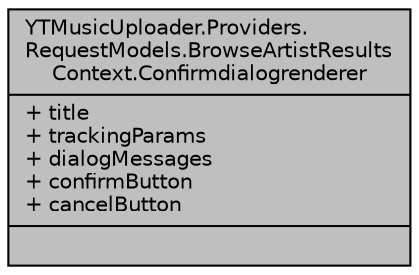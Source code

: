 digraph "YTMusicUploader.Providers.RequestModels.BrowseArtistResultsContext.Confirmdialogrenderer"
{
 // LATEX_PDF_SIZE
  edge [fontname="Helvetica",fontsize="10",labelfontname="Helvetica",labelfontsize="10"];
  node [fontname="Helvetica",fontsize="10",shape=record];
  Node1 [label="{YTMusicUploader.Providers.\lRequestModels.BrowseArtistResults\lContext.Confirmdialogrenderer\n|+ title\l+ trackingParams\l+ dialogMessages\l+ confirmButton\l+ cancelButton\l|}",height=0.2,width=0.4,color="black", fillcolor="grey75", style="filled", fontcolor="black",tooltip=" "];
}

